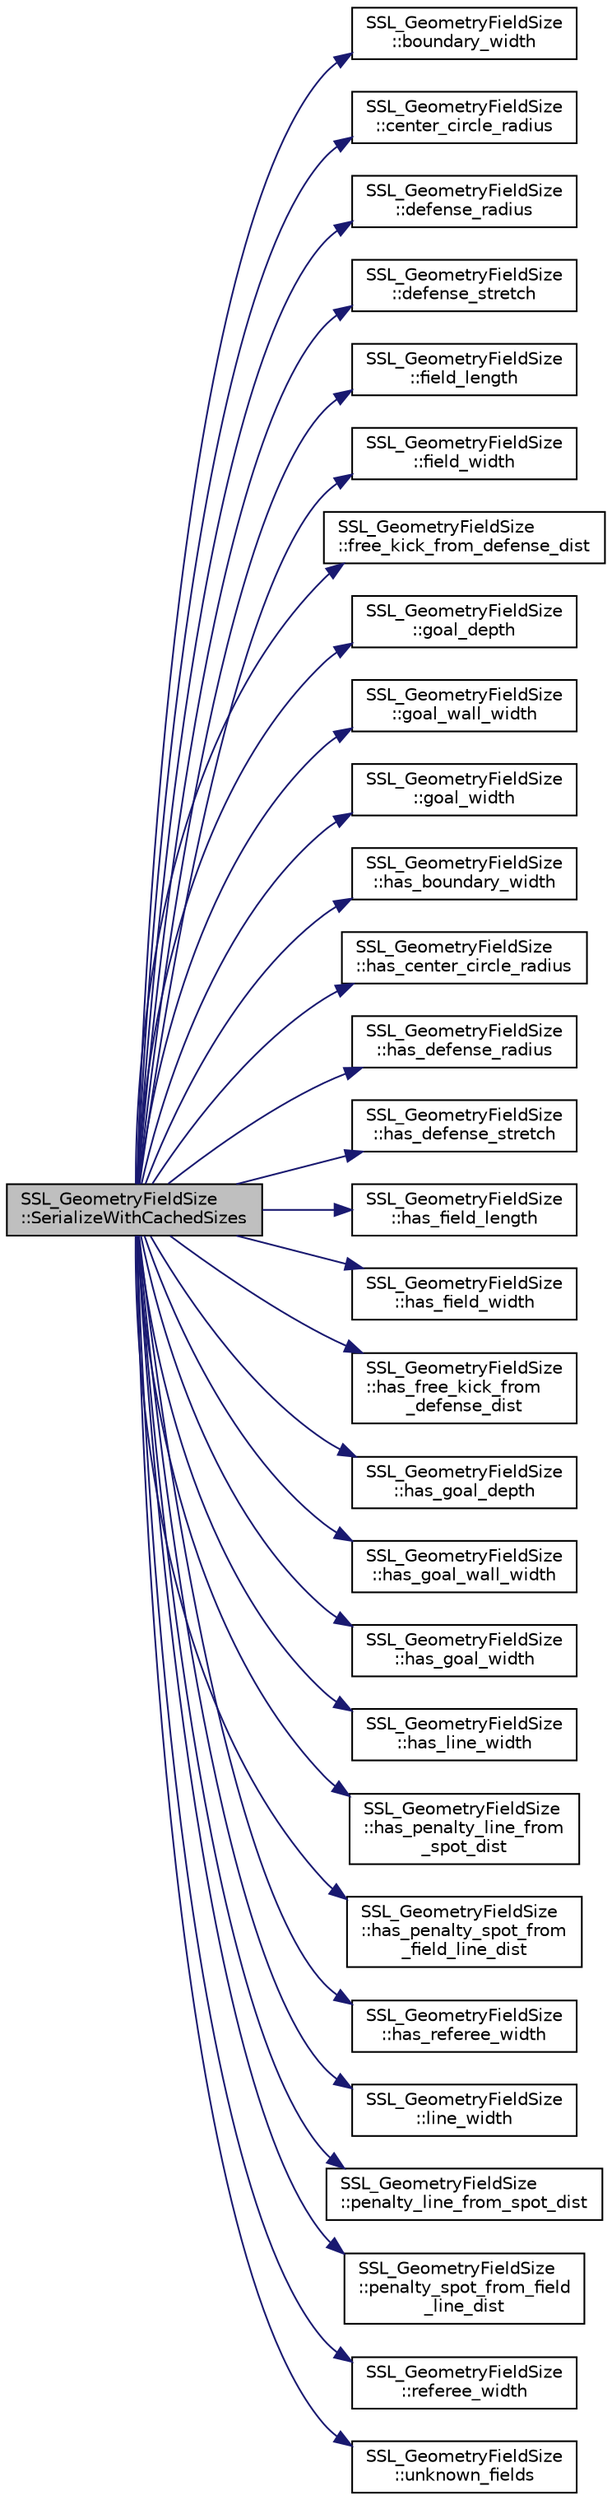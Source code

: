 digraph "SSL_GeometryFieldSize::SerializeWithCachedSizes"
{
 // INTERACTIVE_SVG=YES
  edge [fontname="Helvetica",fontsize="10",labelfontname="Helvetica",labelfontsize="10"];
  node [fontname="Helvetica",fontsize="10",shape=record];
  rankdir="LR";
  Node1 [label="SSL_GeometryFieldSize\l::SerializeWithCachedSizes",height=0.2,width=0.4,color="black", fillcolor="grey75", style="filled", fontcolor="black"];
  Node1 -> Node2 [color="midnightblue",fontsize="10",style="solid",fontname="Helvetica"];
  Node2 [label="SSL_GeometryFieldSize\l::boundary_width",height=0.2,width=0.4,color="black", fillcolor="white", style="filled",URL="$d2/d30/class_s_s_l___geometry_field_size.html#ae1e56f0d29d86288fd28b90092aa9290"];
  Node1 -> Node3 [color="midnightblue",fontsize="10",style="solid",fontname="Helvetica"];
  Node3 [label="SSL_GeometryFieldSize\l::center_circle_radius",height=0.2,width=0.4,color="black", fillcolor="white", style="filled",URL="$d2/d30/class_s_s_l___geometry_field_size.html#a8d35a0e5181336249282b9781676ac87"];
  Node1 -> Node4 [color="midnightblue",fontsize="10",style="solid",fontname="Helvetica"];
  Node4 [label="SSL_GeometryFieldSize\l::defense_radius",height=0.2,width=0.4,color="black", fillcolor="white", style="filled",URL="$d2/d30/class_s_s_l___geometry_field_size.html#ae2540126043dc504a85324ab54baaa93"];
  Node1 -> Node5 [color="midnightblue",fontsize="10",style="solid",fontname="Helvetica"];
  Node5 [label="SSL_GeometryFieldSize\l::defense_stretch",height=0.2,width=0.4,color="black", fillcolor="white", style="filled",URL="$d2/d30/class_s_s_l___geometry_field_size.html#a2958df54ae78b8c4aba805dd447b465b"];
  Node1 -> Node6 [color="midnightblue",fontsize="10",style="solid",fontname="Helvetica"];
  Node6 [label="SSL_GeometryFieldSize\l::field_length",height=0.2,width=0.4,color="black", fillcolor="white", style="filled",URL="$d2/d30/class_s_s_l___geometry_field_size.html#a90ee5792ed94330c951db0f0f75cdd93"];
  Node1 -> Node7 [color="midnightblue",fontsize="10",style="solid",fontname="Helvetica"];
  Node7 [label="SSL_GeometryFieldSize\l::field_width",height=0.2,width=0.4,color="black", fillcolor="white", style="filled",URL="$d2/d30/class_s_s_l___geometry_field_size.html#a63227f3667804c886346fce4fc0540cd"];
  Node1 -> Node8 [color="midnightblue",fontsize="10",style="solid",fontname="Helvetica"];
  Node8 [label="SSL_GeometryFieldSize\l::free_kick_from_defense_dist",height=0.2,width=0.4,color="black", fillcolor="white", style="filled",URL="$d2/d30/class_s_s_l___geometry_field_size.html#a3ad0dee21a36a9466eada376a852660a"];
  Node1 -> Node9 [color="midnightblue",fontsize="10",style="solid",fontname="Helvetica"];
  Node9 [label="SSL_GeometryFieldSize\l::goal_depth",height=0.2,width=0.4,color="black", fillcolor="white", style="filled",URL="$d2/d30/class_s_s_l___geometry_field_size.html#a73a022eff1c4a6f53f7de9614aef0508"];
  Node1 -> Node10 [color="midnightblue",fontsize="10",style="solid",fontname="Helvetica"];
  Node10 [label="SSL_GeometryFieldSize\l::goal_wall_width",height=0.2,width=0.4,color="black", fillcolor="white", style="filled",URL="$d2/d30/class_s_s_l___geometry_field_size.html#a79f90924c78f622a79d9cf147f30f6a9"];
  Node1 -> Node11 [color="midnightblue",fontsize="10",style="solid",fontname="Helvetica"];
  Node11 [label="SSL_GeometryFieldSize\l::goal_width",height=0.2,width=0.4,color="black", fillcolor="white", style="filled",URL="$d2/d30/class_s_s_l___geometry_field_size.html#a9c75eced918a84795e1c198864df48e0"];
  Node1 -> Node12 [color="midnightblue",fontsize="10",style="solid",fontname="Helvetica"];
  Node12 [label="SSL_GeometryFieldSize\l::has_boundary_width",height=0.2,width=0.4,color="black", fillcolor="white", style="filled",URL="$d2/d30/class_s_s_l___geometry_field_size.html#a0836d0ac0e6fba5fa4650c9bb7d73990"];
  Node1 -> Node13 [color="midnightblue",fontsize="10",style="solid",fontname="Helvetica"];
  Node13 [label="SSL_GeometryFieldSize\l::has_center_circle_radius",height=0.2,width=0.4,color="black", fillcolor="white", style="filled",URL="$d2/d30/class_s_s_l___geometry_field_size.html#ac109809e4432e2959a517cc812752546"];
  Node1 -> Node14 [color="midnightblue",fontsize="10",style="solid",fontname="Helvetica"];
  Node14 [label="SSL_GeometryFieldSize\l::has_defense_radius",height=0.2,width=0.4,color="black", fillcolor="white", style="filled",URL="$d2/d30/class_s_s_l___geometry_field_size.html#a1be07545d160329e897f0a93eade637c"];
  Node1 -> Node15 [color="midnightblue",fontsize="10",style="solid",fontname="Helvetica"];
  Node15 [label="SSL_GeometryFieldSize\l::has_defense_stretch",height=0.2,width=0.4,color="black", fillcolor="white", style="filled",URL="$d2/d30/class_s_s_l___geometry_field_size.html#a5b9d6fd0494df52dc704663ed3cacefe"];
  Node1 -> Node16 [color="midnightblue",fontsize="10",style="solid",fontname="Helvetica"];
  Node16 [label="SSL_GeometryFieldSize\l::has_field_length",height=0.2,width=0.4,color="black", fillcolor="white", style="filled",URL="$d2/d30/class_s_s_l___geometry_field_size.html#ab731c1351313cefcc6f66abb818f7d07"];
  Node1 -> Node17 [color="midnightblue",fontsize="10",style="solid",fontname="Helvetica"];
  Node17 [label="SSL_GeometryFieldSize\l::has_field_width",height=0.2,width=0.4,color="black", fillcolor="white", style="filled",URL="$d2/d30/class_s_s_l___geometry_field_size.html#a6da5d02a14b102e9b567edc760eec2a6"];
  Node1 -> Node18 [color="midnightblue",fontsize="10",style="solid",fontname="Helvetica"];
  Node18 [label="SSL_GeometryFieldSize\l::has_free_kick_from\l_defense_dist",height=0.2,width=0.4,color="black", fillcolor="white", style="filled",URL="$d2/d30/class_s_s_l___geometry_field_size.html#a39df2c4270b5dfaee6b14d9f1a0c9ce0"];
  Node1 -> Node19 [color="midnightblue",fontsize="10",style="solid",fontname="Helvetica"];
  Node19 [label="SSL_GeometryFieldSize\l::has_goal_depth",height=0.2,width=0.4,color="black", fillcolor="white", style="filled",URL="$d2/d30/class_s_s_l___geometry_field_size.html#addd03de17523aee6653684967b3756f3"];
  Node1 -> Node20 [color="midnightblue",fontsize="10",style="solid",fontname="Helvetica"];
  Node20 [label="SSL_GeometryFieldSize\l::has_goal_wall_width",height=0.2,width=0.4,color="black", fillcolor="white", style="filled",URL="$d2/d30/class_s_s_l___geometry_field_size.html#ade9aff63dea174d98fea471e76367421"];
  Node1 -> Node21 [color="midnightblue",fontsize="10",style="solid",fontname="Helvetica"];
  Node21 [label="SSL_GeometryFieldSize\l::has_goal_width",height=0.2,width=0.4,color="black", fillcolor="white", style="filled",URL="$d2/d30/class_s_s_l___geometry_field_size.html#a6a37074c15b1d85428faa03e8958f1d6"];
  Node1 -> Node22 [color="midnightblue",fontsize="10",style="solid",fontname="Helvetica"];
  Node22 [label="SSL_GeometryFieldSize\l::has_line_width",height=0.2,width=0.4,color="black", fillcolor="white", style="filled",URL="$d2/d30/class_s_s_l___geometry_field_size.html#ae2aa00b16362b964090745ee1ab03f79"];
  Node1 -> Node23 [color="midnightblue",fontsize="10",style="solid",fontname="Helvetica"];
  Node23 [label="SSL_GeometryFieldSize\l::has_penalty_line_from\l_spot_dist",height=0.2,width=0.4,color="black", fillcolor="white", style="filled",URL="$d2/d30/class_s_s_l___geometry_field_size.html#a72f8a6a7bc1aec96fe731d1191529489"];
  Node1 -> Node24 [color="midnightblue",fontsize="10",style="solid",fontname="Helvetica"];
  Node24 [label="SSL_GeometryFieldSize\l::has_penalty_spot_from\l_field_line_dist",height=0.2,width=0.4,color="black", fillcolor="white", style="filled",URL="$d2/d30/class_s_s_l___geometry_field_size.html#a1bdbf009304354ac82cd052cade63461"];
  Node1 -> Node25 [color="midnightblue",fontsize="10",style="solid",fontname="Helvetica"];
  Node25 [label="SSL_GeometryFieldSize\l::has_referee_width",height=0.2,width=0.4,color="black", fillcolor="white", style="filled",URL="$d2/d30/class_s_s_l___geometry_field_size.html#aef2beca1b9e1f8faec3f12d49e57ae52"];
  Node1 -> Node26 [color="midnightblue",fontsize="10",style="solid",fontname="Helvetica"];
  Node26 [label="SSL_GeometryFieldSize\l::line_width",height=0.2,width=0.4,color="black", fillcolor="white", style="filled",URL="$d2/d30/class_s_s_l___geometry_field_size.html#a106c271188b19289366af90024296955"];
  Node1 -> Node27 [color="midnightblue",fontsize="10",style="solid",fontname="Helvetica"];
  Node27 [label="SSL_GeometryFieldSize\l::penalty_line_from_spot_dist",height=0.2,width=0.4,color="black", fillcolor="white", style="filled",URL="$d2/d30/class_s_s_l___geometry_field_size.html#a3ea81c1be638b3673398789607d7b7c9"];
  Node1 -> Node28 [color="midnightblue",fontsize="10",style="solid",fontname="Helvetica"];
  Node28 [label="SSL_GeometryFieldSize\l::penalty_spot_from_field\l_line_dist",height=0.2,width=0.4,color="black", fillcolor="white", style="filled",URL="$d2/d30/class_s_s_l___geometry_field_size.html#a9a9eac8531a83918b3d7758c2da91155"];
  Node1 -> Node29 [color="midnightblue",fontsize="10",style="solid",fontname="Helvetica"];
  Node29 [label="SSL_GeometryFieldSize\l::referee_width",height=0.2,width=0.4,color="black", fillcolor="white", style="filled",URL="$d2/d30/class_s_s_l___geometry_field_size.html#ade357b5bebdf6d62b7d5160faa9ec874"];
  Node1 -> Node30 [color="midnightblue",fontsize="10",style="solid",fontname="Helvetica"];
  Node30 [label="SSL_GeometryFieldSize\l::unknown_fields",height=0.2,width=0.4,color="black", fillcolor="white", style="filled",URL="$d2/d30/class_s_s_l___geometry_field_size.html#a06635c0658d1485973e9c975d8d865dd"];
}

